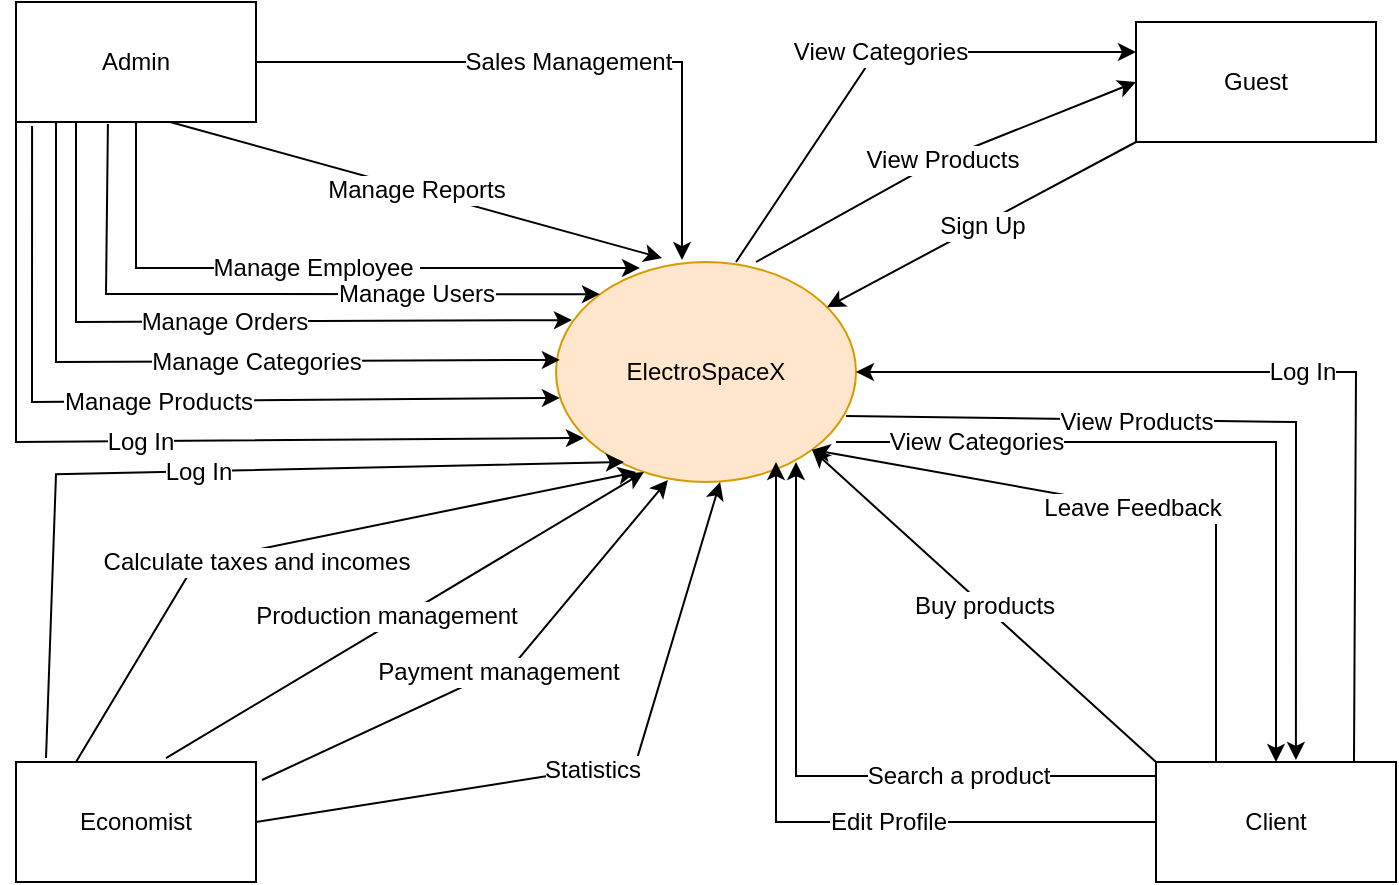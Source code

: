 <mxfile version="18.2.0" type="device"><diagram id="2VBDlKEszonmg1peOXp4" name="Page-1"><mxGraphModel dx="868" dy="450" grid="1" gridSize="10" guides="1" tooltips="1" connect="1" arrows="1" fold="1" page="1" pageScale="1" pageWidth="850" pageHeight="1100" math="0" shadow="0"><root><mxCell id="0"/><mxCell id="1" parent="0"/><mxCell id="0cbA8qyTX5K8yBhd4ZBX-1" value="ElectroSpaceX" style="ellipse;whiteSpace=wrap;html=1;fillColor=#ffe6cc;strokeColor=#d79b00;" parent="1" vertex="1"><mxGeometry x="350" y="190" width="150" height="110" as="geometry"/></mxCell><mxCell id="0cbA8qyTX5K8yBhd4ZBX-2" value="Admin" style="rounded=0;whiteSpace=wrap;html=1;" parent="1" vertex="1"><mxGeometry x="80" y="60" width="120" height="60" as="geometry"/></mxCell><mxCell id="0cbA8qyTX5K8yBhd4ZBX-3" value="Guest" style="rounded=0;whiteSpace=wrap;html=1;" parent="1" vertex="1"><mxGeometry x="640" y="70" width="120" height="60" as="geometry"/></mxCell><mxCell id="0cbA8qyTX5K8yBhd4ZBX-4" value="Economist" style="rounded=0;whiteSpace=wrap;html=1;" parent="1" vertex="1"><mxGeometry x="80" y="440" width="120" height="60" as="geometry"/></mxCell><mxCell id="0cbA8qyTX5K8yBhd4ZBX-5" value="Client" style="rounded=0;whiteSpace=wrap;html=1;" parent="1" vertex="1"><mxGeometry x="650" y="440" width="120" height="60" as="geometry"/></mxCell><mxCell id="0cbA8qyTX5K8yBhd4ZBX-6" value="" style="endArrow=classic;html=1;rounded=0;exitX=0;exitY=1;exitDx=0;exitDy=0;entryX=0.093;entryY=0.8;entryDx=0;entryDy=0;entryPerimeter=0;" parent="1" source="0cbA8qyTX5K8yBhd4ZBX-2" target="0cbA8qyTX5K8yBhd4ZBX-1" edge="1"><mxGeometry relative="1" as="geometry"><mxPoint x="110" y="210" as="sourcePoint"/><mxPoint x="130" y="280" as="targetPoint"/><Array as="points"><mxPoint x="80" y="280"/></Array></mxGeometry></mxCell><mxCell id="0cbA8qyTX5K8yBhd4ZBX-7" value="&lt;font style=&quot;font-size: 12px;&quot;&gt;Log In&lt;/font&gt;" style="edgeLabel;resizable=0;html=1;align=center;verticalAlign=middle;" parent="0cbA8qyTX5K8yBhd4ZBX-6" connectable="0" vertex="1"><mxGeometry relative="1" as="geometry"/></mxCell><mxCell id="0cbA8qyTX5K8yBhd4ZBX-8" value="" style="endArrow=classic;html=1;rounded=0;exitX=0.067;exitY=1.033;exitDx=0;exitDy=0;exitPerimeter=0;entryX=0.013;entryY=0.618;entryDx=0;entryDy=0;entryPerimeter=0;" parent="1" source="0cbA8qyTX5K8yBhd4ZBX-2" target="0cbA8qyTX5K8yBhd4ZBX-1" edge="1"><mxGeometry relative="1" as="geometry"><mxPoint x="100" y="260" as="sourcePoint"/><mxPoint x="200" y="260" as="targetPoint"/><Array as="points"><mxPoint x="88" y="260"/></Array></mxGeometry></mxCell><mxCell id="0cbA8qyTX5K8yBhd4ZBX-9" value="&lt;font style=&quot;font-size: 12px;&quot;&gt;Manage Products&lt;/font&gt;" style="edgeLabel;resizable=0;html=1;align=center;verticalAlign=middle;" parent="0cbA8qyTX5K8yBhd4ZBX-8" connectable="0" vertex="1"><mxGeometry relative="1" as="geometry"/></mxCell><mxCell id="0cbA8qyTX5K8yBhd4ZBX-10" value="" style="endArrow=classic;html=1;rounded=0;fontSize=12;entryX=0.013;entryY=0.445;entryDx=0;entryDy=0;entryPerimeter=0;" parent="1" target="0cbA8qyTX5K8yBhd4ZBX-1" edge="1"><mxGeometry relative="1" as="geometry"><mxPoint x="100" y="120" as="sourcePoint"/><mxPoint x="420" y="200" as="targetPoint"/><Array as="points"><mxPoint x="100" y="240"/></Array></mxGeometry></mxCell><mxCell id="0cbA8qyTX5K8yBhd4ZBX-11" value="Manage Categories" style="edgeLabel;resizable=0;html=1;align=center;verticalAlign=middle;fontSize=12;" parent="0cbA8qyTX5K8yBhd4ZBX-10" connectable="0" vertex="1"><mxGeometry relative="1" as="geometry"><mxPoint x="34" as="offset"/></mxGeometry></mxCell><mxCell id="0cbA8qyTX5K8yBhd4ZBX-12" value="" style="endArrow=classic;html=1;rounded=0;fontSize=12;exitX=0.25;exitY=1;exitDx=0;exitDy=0;entryX=0.053;entryY=0.264;entryDx=0;entryDy=0;entryPerimeter=0;" parent="1" source="0cbA8qyTX5K8yBhd4ZBX-2" target="0cbA8qyTX5K8yBhd4ZBX-1" edge="1"><mxGeometry relative="1" as="geometry"><mxPoint x="120" y="220" as="sourcePoint"/><mxPoint x="220" y="220" as="targetPoint"/><Array as="points"><mxPoint x="110" y="220"/></Array></mxGeometry></mxCell><mxCell id="0cbA8qyTX5K8yBhd4ZBX-13" value="Manage Orders" style="edgeLabel;resizable=0;html=1;align=center;verticalAlign=middle;fontSize=12;" parent="0cbA8qyTX5K8yBhd4ZBX-12" connectable="0" vertex="1"><mxGeometry relative="1" as="geometry"/></mxCell><mxCell id="qXwPpp3-wDN3eyQSiyfQ-1" value="" style="endArrow=classic;html=1;rounded=0;entryX=0;entryY=0;entryDx=0;entryDy=0;exitX=0.383;exitY=1.017;exitDx=0;exitDy=0;exitPerimeter=0;" edge="1" parent="1" source="0cbA8qyTX5K8yBhd4ZBX-2" target="0cbA8qyTX5K8yBhd4ZBX-1"><mxGeometry relative="1" as="geometry"><mxPoint x="120" y="120" as="sourcePoint"/><mxPoint x="220" y="190" as="targetPoint"/><Array as="points"><mxPoint x="125" y="206"/></Array></mxGeometry></mxCell><mxCell id="qXwPpp3-wDN3eyQSiyfQ-2" value="&lt;font style=&quot;font-size: 12px;&quot;&gt;Manage Users&lt;/font&gt;" style="edgeLabel;resizable=0;html=1;align=center;verticalAlign=middle;" connectable="0" vertex="1" parent="qXwPpp3-wDN3eyQSiyfQ-1"><mxGeometry relative="1" as="geometry"><mxPoint x="74" as="offset"/></mxGeometry></mxCell><mxCell id="qXwPpp3-wDN3eyQSiyfQ-6" value="" style="endArrow=classic;html=1;rounded=0;exitX=0.5;exitY=1;exitDx=0;exitDy=0;entryX=0.28;entryY=0.027;entryDx=0;entryDy=0;entryPerimeter=0;" edge="1" parent="1" source="0cbA8qyTX5K8yBhd4ZBX-2" target="0cbA8qyTX5K8yBhd4ZBX-1"><mxGeometry relative="1" as="geometry"><mxPoint x="160" y="189" as="sourcePoint"/><mxPoint x="260" y="189" as="targetPoint"/><Array as="points"><mxPoint x="140" y="193"/><mxPoint x="270" y="193"/></Array></mxGeometry></mxCell><mxCell id="qXwPpp3-wDN3eyQSiyfQ-7" value="&lt;font style=&quot;font-size: 12px;&quot;&gt;Manage Employee&amp;nbsp;&lt;/font&gt;" style="edgeLabel;resizable=0;html=1;align=center;verticalAlign=middle;" connectable="0" vertex="1" parent="qXwPpp3-wDN3eyQSiyfQ-6"><mxGeometry relative="1" as="geometry"/></mxCell><mxCell id="qXwPpp3-wDN3eyQSiyfQ-11" value="" style="endArrow=classic;html=1;rounded=0;exitX=0.642;exitY=1;exitDx=0;exitDy=0;exitPerimeter=0;entryX=0.353;entryY=-0.018;entryDx=0;entryDy=0;entryPerimeter=0;" edge="1" parent="1" source="0cbA8qyTX5K8yBhd4ZBX-2" target="0cbA8qyTX5K8yBhd4ZBX-1"><mxGeometry relative="1" as="geometry"><mxPoint x="210" y="160" as="sourcePoint"/><mxPoint x="310" y="160" as="targetPoint"/></mxGeometry></mxCell><mxCell id="qXwPpp3-wDN3eyQSiyfQ-12" value="&lt;font style=&quot;font-size: 12px;&quot;&gt;Manage Reports&lt;/font&gt;" style="edgeLabel;resizable=0;html=1;align=center;verticalAlign=middle;" connectable="0" vertex="1" parent="qXwPpp3-wDN3eyQSiyfQ-11"><mxGeometry relative="1" as="geometry"/></mxCell><mxCell id="qXwPpp3-wDN3eyQSiyfQ-13" value="" style="endArrow=classic;html=1;rounded=0;fontSize=12;exitX=1;exitY=0.5;exitDx=0;exitDy=0;entryX=0.42;entryY=-0.009;entryDx=0;entryDy=0;entryPerimeter=0;" edge="1" parent="1" source="0cbA8qyTX5K8yBhd4ZBX-2" target="0cbA8qyTX5K8yBhd4ZBX-1"><mxGeometry relative="1" as="geometry"><mxPoint x="260" y="120" as="sourcePoint"/><mxPoint x="440" y="100" as="targetPoint"/><Array as="points"><mxPoint x="413" y="90"/></Array></mxGeometry></mxCell><mxCell id="qXwPpp3-wDN3eyQSiyfQ-14" value="Sales Management" style="edgeLabel;resizable=0;html=1;align=center;verticalAlign=middle;fontSize=12;" connectable="0" vertex="1" parent="qXwPpp3-wDN3eyQSiyfQ-13"><mxGeometry relative="1" as="geometry"/></mxCell><mxCell id="qXwPpp3-wDN3eyQSiyfQ-15" value="" style="endArrow=classic;html=1;rounded=0;fontSize=12;entryX=0;entryY=0.25;entryDx=0;entryDy=0;" edge="1" parent="1" target="0cbA8qyTX5K8yBhd4ZBX-3"><mxGeometry relative="1" as="geometry"><mxPoint x="440" y="190" as="sourcePoint"/><mxPoint x="530" y="150" as="targetPoint"/><Array as="points"><mxPoint x="510" y="85"/></Array></mxGeometry></mxCell><mxCell id="qXwPpp3-wDN3eyQSiyfQ-16" value="View Categories" style="edgeLabel;resizable=0;html=1;align=center;verticalAlign=middle;fontSize=12;" connectable="0" vertex="1" parent="qXwPpp3-wDN3eyQSiyfQ-15"><mxGeometry relative="1" as="geometry"/></mxCell><mxCell id="qXwPpp3-wDN3eyQSiyfQ-17" value="" style="endArrow=classic;html=1;rounded=0;fontSize=12;exitX=0.667;exitY=0;exitDx=0;exitDy=0;exitPerimeter=0;entryX=0;entryY=0.5;entryDx=0;entryDy=0;" edge="1" parent="1" source="0cbA8qyTX5K8yBhd4ZBX-1" target="0cbA8qyTX5K8yBhd4ZBX-3"><mxGeometry relative="1" as="geometry"><mxPoint x="510" y="160" as="sourcePoint"/><mxPoint x="610" y="160" as="targetPoint"/><Array as="points"><mxPoint x="540" y="140"/></Array></mxGeometry></mxCell><mxCell id="qXwPpp3-wDN3eyQSiyfQ-18" value="View Products" style="edgeLabel;resizable=0;html=1;align=center;verticalAlign=middle;fontSize=12;" connectable="0" vertex="1" parent="qXwPpp3-wDN3eyQSiyfQ-17"><mxGeometry relative="1" as="geometry"/></mxCell><mxCell id="qXwPpp3-wDN3eyQSiyfQ-19" value="" style="endArrow=classic;html=1;rounded=0;fontSize=12;exitX=0;exitY=1;exitDx=0;exitDy=0;" edge="1" parent="1" source="0cbA8qyTX5K8yBhd4ZBX-3" target="0cbA8qyTX5K8yBhd4ZBX-1"><mxGeometry relative="1" as="geometry"><mxPoint x="530" y="180" as="sourcePoint"/><mxPoint x="630" y="180" as="targetPoint"/></mxGeometry></mxCell><mxCell id="qXwPpp3-wDN3eyQSiyfQ-20" value="Sign Up" style="edgeLabel;resizable=0;html=1;align=center;verticalAlign=middle;fontSize=12;" connectable="0" vertex="1" parent="qXwPpp3-wDN3eyQSiyfQ-19"><mxGeometry relative="1" as="geometry"/></mxCell><mxCell id="qXwPpp3-wDN3eyQSiyfQ-21" value="" style="endArrow=classic;html=1;rounded=0;fontSize=12;entryX=1;entryY=0.5;entryDx=0;entryDy=0;exitX=0.825;exitY=0;exitDx=0;exitDy=0;exitPerimeter=0;" edge="1" parent="1" source="0cbA8qyTX5K8yBhd4ZBX-5" target="0cbA8qyTX5K8yBhd4ZBX-1"><mxGeometry relative="1" as="geometry"><mxPoint x="750" y="430" as="sourcePoint"/><mxPoint x="770" y="390" as="targetPoint"/><Array as="points"><mxPoint x="750" y="245"/></Array></mxGeometry></mxCell><mxCell id="qXwPpp3-wDN3eyQSiyfQ-22" value="Log In" style="edgeLabel;resizable=0;html=1;align=center;verticalAlign=middle;fontSize=12;" connectable="0" vertex="1" parent="qXwPpp3-wDN3eyQSiyfQ-21"><mxGeometry relative="1" as="geometry"/></mxCell><mxCell id="qXwPpp3-wDN3eyQSiyfQ-23" value="" style="endArrow=classic;html=1;rounded=0;fontSize=12;entryX=1;entryY=1;entryDx=0;entryDy=0;exitX=0;exitY=0;exitDx=0;exitDy=0;" edge="1" parent="1" source="0cbA8qyTX5K8yBhd4ZBX-5" target="0cbA8qyTX5K8yBhd4ZBX-1"><mxGeometry relative="1" as="geometry"><mxPoint x="550" y="370" as="sourcePoint"/><mxPoint x="650" y="370" as="targetPoint"/></mxGeometry></mxCell><mxCell id="qXwPpp3-wDN3eyQSiyfQ-24" value="Buy products" style="edgeLabel;resizable=0;html=1;align=center;verticalAlign=middle;fontSize=12;" connectable="0" vertex="1" parent="qXwPpp3-wDN3eyQSiyfQ-23"><mxGeometry relative="1" as="geometry"/></mxCell><mxCell id="qXwPpp3-wDN3eyQSiyfQ-25" value="" style="endArrow=classic;html=1;rounded=0;fontSize=12;exitX=0.967;exitY=0.7;exitDx=0;exitDy=0;exitPerimeter=0;entryX=0.583;entryY=-0.017;entryDx=0;entryDy=0;entryPerimeter=0;" edge="1" parent="1" source="0cbA8qyTX5K8yBhd4ZBX-1" target="0cbA8qyTX5K8yBhd4ZBX-5"><mxGeometry relative="1" as="geometry"><mxPoint x="580" y="320" as="sourcePoint"/><mxPoint x="680" y="320" as="targetPoint"/><Array as="points"><mxPoint x="720" y="270"/></Array></mxGeometry></mxCell><mxCell id="qXwPpp3-wDN3eyQSiyfQ-26" value="View Products" style="edgeLabel;resizable=0;html=1;align=center;verticalAlign=middle;fontSize=12;" connectable="0" vertex="1" parent="qXwPpp3-wDN3eyQSiyfQ-25"><mxGeometry relative="1" as="geometry"><mxPoint x="-52" as="offset"/></mxGeometry></mxCell><mxCell id="qXwPpp3-wDN3eyQSiyfQ-27" value="" style="endArrow=classic;html=1;rounded=0;fontSize=12;entryX=0.5;entryY=0;entryDx=0;entryDy=0;" edge="1" parent="1" target="0cbA8qyTX5K8yBhd4ZBX-5"><mxGeometry relative="1" as="geometry"><mxPoint x="490" y="280" as="sourcePoint"/><mxPoint x="830" y="290" as="targetPoint"/><Array as="points"><mxPoint x="710" y="280"/></Array></mxGeometry></mxCell><mxCell id="qXwPpp3-wDN3eyQSiyfQ-28" value="View Categories" style="edgeLabel;resizable=0;html=1;align=center;verticalAlign=middle;fontSize=12;" connectable="0" vertex="1" parent="qXwPpp3-wDN3eyQSiyfQ-27"><mxGeometry relative="1" as="geometry"><mxPoint x="-120" as="offset"/></mxGeometry></mxCell><mxCell id="qXwPpp3-wDN3eyQSiyfQ-29" value="" style="endArrow=classic;html=1;rounded=0;fontSize=12;exitX=0;exitY=0.5;exitDx=0;exitDy=0;" edge="1" parent="1" source="0cbA8qyTX5K8yBhd4ZBX-5"><mxGeometry relative="1" as="geometry"><mxPoint x="390" y="390" as="sourcePoint"/><mxPoint x="460" y="290" as="targetPoint"/><Array as="points"><mxPoint x="460" y="470"/></Array></mxGeometry></mxCell><mxCell id="qXwPpp3-wDN3eyQSiyfQ-30" value="Edit Profile" style="edgeLabel;resizable=0;html=1;align=center;verticalAlign=middle;fontSize=12;" connectable="0" vertex="1" parent="qXwPpp3-wDN3eyQSiyfQ-29"><mxGeometry relative="1" as="geometry"><mxPoint x="51" as="offset"/></mxGeometry></mxCell><mxCell id="qXwPpp3-wDN3eyQSiyfQ-31" value="" style="endArrow=classic;html=1;rounded=0;fontSize=12;exitX=0;exitY=0.117;exitDx=0;exitDy=0;exitPerimeter=0;" edge="1" parent="1" source="0cbA8qyTX5K8yBhd4ZBX-5"><mxGeometry relative="1" as="geometry"><mxPoint x="470" y="430" as="sourcePoint"/><mxPoint x="470" y="290" as="targetPoint"/><Array as="points"><mxPoint x="470" y="447"/></Array></mxGeometry></mxCell><mxCell id="qXwPpp3-wDN3eyQSiyfQ-32" value="Search a product" style="edgeLabel;resizable=0;html=1;align=center;verticalAlign=middle;fontSize=12;" connectable="0" vertex="1" parent="qXwPpp3-wDN3eyQSiyfQ-31"><mxGeometry relative="1" as="geometry"><mxPoint x="69" as="offset"/></mxGeometry></mxCell><mxCell id="qXwPpp3-wDN3eyQSiyfQ-33" value="" style="endArrow=classic;html=1;rounded=0;fontSize=12;exitX=0.25;exitY=0;exitDx=0;exitDy=0;entryX=1;entryY=1;entryDx=0;entryDy=0;" edge="1" parent="1" source="0cbA8qyTX5K8yBhd4ZBX-5" target="0cbA8qyTX5K8yBhd4ZBX-1"><mxGeometry relative="1" as="geometry"><mxPoint x="260" y="450" as="sourcePoint"/><mxPoint x="680" y="320" as="targetPoint"/><Array as="points"><mxPoint x="680" y="320"/></Array></mxGeometry></mxCell><mxCell id="qXwPpp3-wDN3eyQSiyfQ-34" value="Leave Feedback" style="edgeLabel;resizable=0;html=1;align=center;verticalAlign=middle;fontSize=12;" connectable="0" vertex="1" parent="qXwPpp3-wDN3eyQSiyfQ-33"><mxGeometry relative="1" as="geometry"/></mxCell><mxCell id="qXwPpp3-wDN3eyQSiyfQ-35" value="" style="endArrow=classic;html=1;rounded=0;fontSize=12;entryX=0;entryY=1;entryDx=0;entryDy=0;exitX=0.125;exitY=-0.033;exitDx=0;exitDy=0;exitPerimeter=0;" edge="1" parent="1" source="0cbA8qyTX5K8yBhd4ZBX-4"><mxGeometry relative="1" as="geometry"><mxPoint x="100" y="430" as="sourcePoint"/><mxPoint x="383.967" y="290.001" as="targetPoint"/><Array as="points"><mxPoint x="100" y="296.11"/></Array></mxGeometry></mxCell><mxCell id="qXwPpp3-wDN3eyQSiyfQ-36" value="Log In" style="edgeLabel;resizable=0;html=1;align=center;verticalAlign=middle;fontSize=12;" connectable="0" vertex="1" parent="qXwPpp3-wDN3eyQSiyfQ-35"><mxGeometry relative="1" as="geometry"/></mxCell><mxCell id="qXwPpp3-wDN3eyQSiyfQ-37" value="" style="endArrow=classic;html=1;rounded=0;fontSize=12;entryX=0.267;entryY=0.955;entryDx=0;entryDy=0;entryPerimeter=0;exitX=0.25;exitY=0;exitDx=0;exitDy=0;" edge="1" parent="1" source="0cbA8qyTX5K8yBhd4ZBX-4" target="0cbA8qyTX5K8yBhd4ZBX-1"><mxGeometry relative="1" as="geometry"><mxPoint x="120" y="410" as="sourcePoint"/><mxPoint x="220" y="410" as="targetPoint"/><Array as="points"><mxPoint x="170" y="340"/></Array></mxGeometry></mxCell><mxCell id="qXwPpp3-wDN3eyQSiyfQ-38" value="Calculate taxes and incomes" style="edgeLabel;resizable=0;html=1;align=center;verticalAlign=middle;fontSize=12;" connectable="0" vertex="1" parent="qXwPpp3-wDN3eyQSiyfQ-37"><mxGeometry relative="1" as="geometry"><mxPoint x="-23" y="11" as="offset"/></mxGeometry></mxCell><mxCell id="qXwPpp3-wDN3eyQSiyfQ-39" value="" style="endArrow=classic;html=1;rounded=0;fontSize=12;entryX=0.293;entryY=0.955;entryDx=0;entryDy=0;entryPerimeter=0;exitX=0.625;exitY=-0.033;exitDx=0;exitDy=0;exitPerimeter=0;" edge="1" parent="1" source="0cbA8qyTX5K8yBhd4ZBX-4" target="0cbA8qyTX5K8yBhd4ZBX-1"><mxGeometry relative="1" as="geometry"><mxPoint x="150" y="420" as="sourcePoint"/><mxPoint x="250" y="420" as="targetPoint"/></mxGeometry></mxCell><mxCell id="qXwPpp3-wDN3eyQSiyfQ-40" value="Production management" style="edgeLabel;resizable=0;html=1;align=center;verticalAlign=middle;fontSize=12;" connectable="0" vertex="1" parent="qXwPpp3-wDN3eyQSiyfQ-39"><mxGeometry relative="1" as="geometry"><mxPoint x="-10" as="offset"/></mxGeometry></mxCell><mxCell id="qXwPpp3-wDN3eyQSiyfQ-41" value="" style="endArrow=classic;html=1;rounded=0;fontSize=12;entryX=0.373;entryY=0.991;entryDx=0;entryDy=0;entryPerimeter=0;exitX=1.025;exitY=0.15;exitDx=0;exitDy=0;exitPerimeter=0;" edge="1" parent="1" source="0cbA8qyTX5K8yBhd4ZBX-4" target="0cbA8qyTX5K8yBhd4ZBX-1"><mxGeometry relative="1" as="geometry"><mxPoint x="210" y="480" as="sourcePoint"/><mxPoint x="310" y="480" as="targetPoint"/><Array as="points"><mxPoint x="330" y="390"/></Array></mxGeometry></mxCell><mxCell id="qXwPpp3-wDN3eyQSiyfQ-42" value="Payment management" style="edgeLabel;resizable=0;html=1;align=center;verticalAlign=middle;fontSize=12;" connectable="0" vertex="1" parent="qXwPpp3-wDN3eyQSiyfQ-41"><mxGeometry relative="1" as="geometry"/></mxCell><mxCell id="qXwPpp3-wDN3eyQSiyfQ-43" value="" style="endArrow=classic;html=1;rounded=0;fontSize=12;entryX=0.547;entryY=1;entryDx=0;entryDy=0;entryPerimeter=0;exitX=1;exitY=0.5;exitDx=0;exitDy=0;" edge="1" parent="1" source="0cbA8qyTX5K8yBhd4ZBX-4" target="0cbA8qyTX5K8yBhd4ZBX-1"><mxGeometry relative="1" as="geometry"><mxPoint x="290" y="520" as="sourcePoint"/><mxPoint x="390" y="520" as="targetPoint"/><Array as="points"><mxPoint x="390" y="440"/></Array></mxGeometry></mxCell><mxCell id="qXwPpp3-wDN3eyQSiyfQ-44" value="Statistics" style="edgeLabel;resizable=0;html=1;align=center;verticalAlign=middle;fontSize=12;" connectable="0" vertex="1" parent="qXwPpp3-wDN3eyQSiyfQ-43"><mxGeometry relative="1" as="geometry"/></mxCell></root></mxGraphModel></diagram></mxfile>